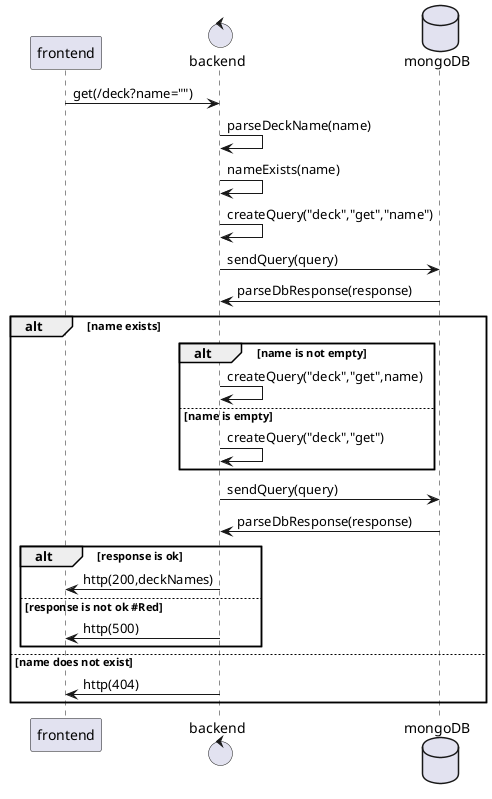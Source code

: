 @startuml
participant frontend
control backend
database mongoDB

frontend -> backend:get(/deck?name="")
backend -> backend:parseDeckName(name)
backend -> backend:nameExists(name)
backend -> backend:createQuery("deck","get","name")
backend -> mongoDB:sendQuery(query)
backend <- mongoDB:parseDbResponse(response)
alt name exists
alt name is not empty
  backend -> backend:createQuery("deck","get",name)
else name is empty
  backend -> backend:createQuery("deck","get")
end
  backend -> mongoDB:sendQuery(query)
  backend <- mongoDB:parseDbResponse(response)
  alt response is ok
    backend -> frontend:http(200,deckNames)
  else response is not ok #Red
    backend -> frontend:http(500)
  end
else name does not exist
  backend -> frontend:http(404)

end
@enduml
